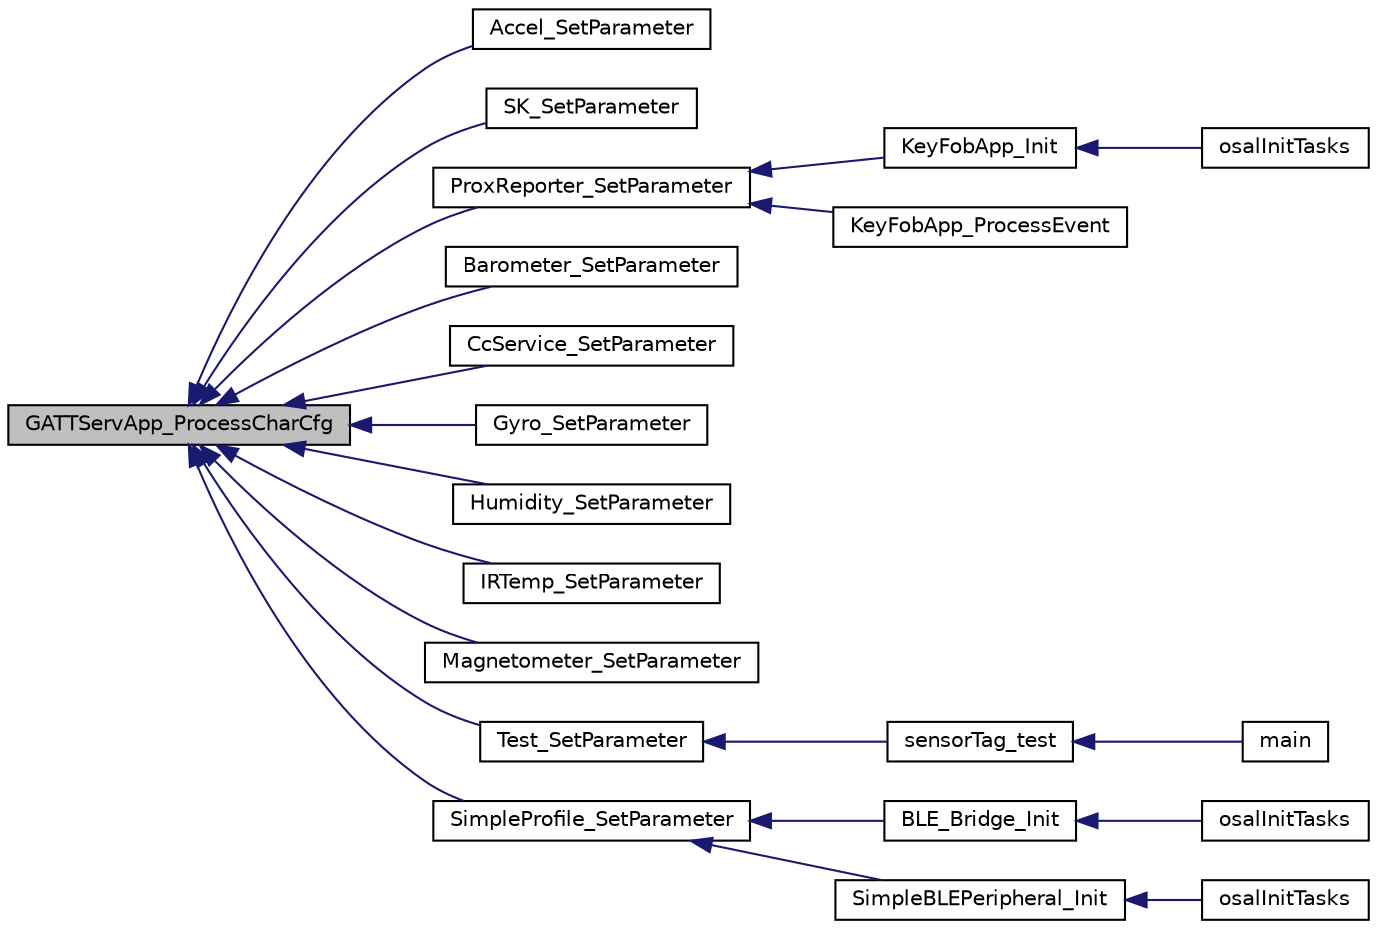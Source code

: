 digraph "GATTServApp_ProcessCharCfg"
{
  edge [fontname="Helvetica",fontsize="10",labelfontname="Helvetica",labelfontsize="10"];
  node [fontname="Helvetica",fontsize="10",shape=record];
  rankdir="LR";
  Node1 [label="GATTServApp_ProcessCharCfg",height=0.2,width=0.4,color="black", fillcolor="grey75", style="filled" fontcolor="black"];
  Node1 -> Node2 [dir="back",color="midnightblue",fontsize="10",style="solid",fontname="Helvetica"];
  Node2 [label="Accel_SetParameter",height=0.2,width=0.4,color="black", fillcolor="white", style="filled",URL="$accelerometerservice_8h.html#a7080126a904539c99d3e4895c3bef9ed"];
  Node1 -> Node3 [dir="back",color="midnightblue",fontsize="10",style="solid",fontname="Helvetica"];
  Node3 [label="SK_SetParameter",height=0.2,width=0.4,color="black", fillcolor="white", style="filled",URL="$simplekeys_8h.html#a63785129527fb0e62a02ce05fa124aa4"];
  Node1 -> Node4 [dir="back",color="midnightblue",fontsize="10",style="solid",fontname="Helvetica"];
  Node4 [label="ProxReporter_SetParameter",height=0.2,width=0.4,color="black", fillcolor="white", style="filled",URL="$proxreporter_8h.html#a1ec97106241cd652f0f1b9a7f8ac9c08"];
  Node4 -> Node5 [dir="back",color="midnightblue",fontsize="10",style="solid",fontname="Helvetica"];
  Node5 [label="KeyFobApp_Init",height=0.2,width=0.4,color="black", fillcolor="white", style="filled",URL="$keyfobdemo_8h.html#a1f00cbcb76e97e9623514c3b41975921"];
  Node5 -> Node6 [dir="back",color="midnightblue",fontsize="10",style="solid",fontname="Helvetica"];
  Node6 [label="osalInitTasks",height=0.2,width=0.4,color="black", fillcolor="white", style="filled",URL="$_o_s_a_l___key_fob_demo_8c.html#a7ad49ef9f96d7753c3e77e0e69231bb2"];
  Node4 -> Node7 [dir="back",color="midnightblue",fontsize="10",style="solid",fontname="Helvetica"];
  Node7 [label="KeyFobApp_ProcessEvent",height=0.2,width=0.4,color="black", fillcolor="white", style="filled",URL="$keyfobdemo_8h.html#aaee63bfba219af672a3382b4d0e23e92"];
  Node1 -> Node8 [dir="back",color="midnightblue",fontsize="10",style="solid",fontname="Helvetica"];
  Node8 [label="Barometer_SetParameter",height=0.2,width=0.4,color="black", fillcolor="white", style="filled",URL="$barometerservice_8h.html#a2e7c03bc95cdfb3d2f7843e7ad8d32da"];
  Node1 -> Node9 [dir="back",color="midnightblue",fontsize="10",style="solid",fontname="Helvetica"];
  Node9 [label="CcService_SetParameter",height=0.2,width=0.4,color="black", fillcolor="white", style="filled",URL="$ccservice_8h.html#a4b544dd4a387e0bf6b87a89a78258079"];
  Node1 -> Node10 [dir="back",color="midnightblue",fontsize="10",style="solid",fontname="Helvetica"];
  Node10 [label="Gyro_SetParameter",height=0.2,width=0.4,color="black", fillcolor="white", style="filled",URL="$gyroservice_8h.html#a758b421b146b8491a4f63dab62afc583"];
  Node1 -> Node11 [dir="back",color="midnightblue",fontsize="10",style="solid",fontname="Helvetica"];
  Node11 [label="Humidity_SetParameter",height=0.2,width=0.4,color="black", fillcolor="white", style="filled",URL="$humidityservice_8h.html#a8368b8ee62798a9bccf42f485fb50140"];
  Node1 -> Node12 [dir="back",color="midnightblue",fontsize="10",style="solid",fontname="Helvetica"];
  Node12 [label="IRTemp_SetParameter",height=0.2,width=0.4,color="black", fillcolor="white", style="filled",URL="$irtempservice_8h.html#adbdb93032ef74337ca732207a36f915f"];
  Node1 -> Node13 [dir="back",color="midnightblue",fontsize="10",style="solid",fontname="Helvetica"];
  Node13 [label="Magnetometer_SetParameter",height=0.2,width=0.4,color="black", fillcolor="white", style="filled",URL="$magnetometerservice_8h.html#aa0dc7e92d6ed9a45f5e7ac82aea91e88"];
  Node1 -> Node14 [dir="back",color="midnightblue",fontsize="10",style="solid",fontname="Helvetica"];
  Node14 [label="Test_SetParameter",height=0.2,width=0.4,color="black", fillcolor="white", style="filled",URL="$testservice_8h.html#a865c69bee06fad7700d3380a5defe206"];
  Node14 -> Node15 [dir="back",color="midnightblue",fontsize="10",style="solid",fontname="Helvetica"];
  Node15 [label="sensorTag_test",height=0.2,width=0.4,color="black", fillcolor="white", style="filled",URL="$sensor_tag_8h.html#a00d52fc1eb53db85977f7076d2a82eb7"];
  Node15 -> Node16 [dir="back",color="midnightblue",fontsize="10",style="solid",fontname="Helvetica"];
  Node16 [label="main",height=0.2,width=0.4,color="black", fillcolor="white", style="filled",URL="$_sensor_tag___main_8c.html#a840291bc02cba5474a4cb46a9b9566fe"];
  Node1 -> Node17 [dir="back",color="midnightblue",fontsize="10",style="solid",fontname="Helvetica"];
  Node17 [label="SimpleProfile_SetParameter",height=0.2,width=0.4,color="black", fillcolor="white", style="filled",URL="$simple_g_a_t_tprofile___bridge_8h.html#a0511130883180d2101d3e1c0f33a2611"];
  Node17 -> Node18 [dir="back",color="midnightblue",fontsize="10",style="solid",fontname="Helvetica"];
  Node18 [label="BLE_Bridge_Init",height=0.2,width=0.4,color="black", fillcolor="white", style="filled",URL="$_b_l_e___bridge_8h.html#a517c0c40f64f6bc27b708b902e21b0e8"];
  Node18 -> Node19 [dir="back",color="midnightblue",fontsize="10",style="solid",fontname="Helvetica"];
  Node19 [label="osalInitTasks",height=0.2,width=0.4,color="black", fillcolor="white", style="filled",URL="$_o_s_a_l___b_l_e___bridge_8c.html#a7ad49ef9f96d7753c3e77e0e69231bb2"];
  Node17 -> Node20 [dir="back",color="midnightblue",fontsize="10",style="solid",fontname="Helvetica"];
  Node20 [label="SimpleBLEPeripheral_Init",height=0.2,width=0.4,color="black", fillcolor="white", style="filled",URL="$simple_b_l_e_peripheral_8h.html#a6fcd1a4a66a1ced5b5baa29de52572ef"];
  Node20 -> Node21 [dir="back",color="midnightblue",fontsize="10",style="solid",fontname="Helvetica"];
  Node21 [label="osalInitTasks",height=0.2,width=0.4,color="black", fillcolor="white", style="filled",URL="$_o_s_a_l___simple_b_l_e_peripheral_8c.html#a7ad49ef9f96d7753c3e77e0e69231bb2"];
}
